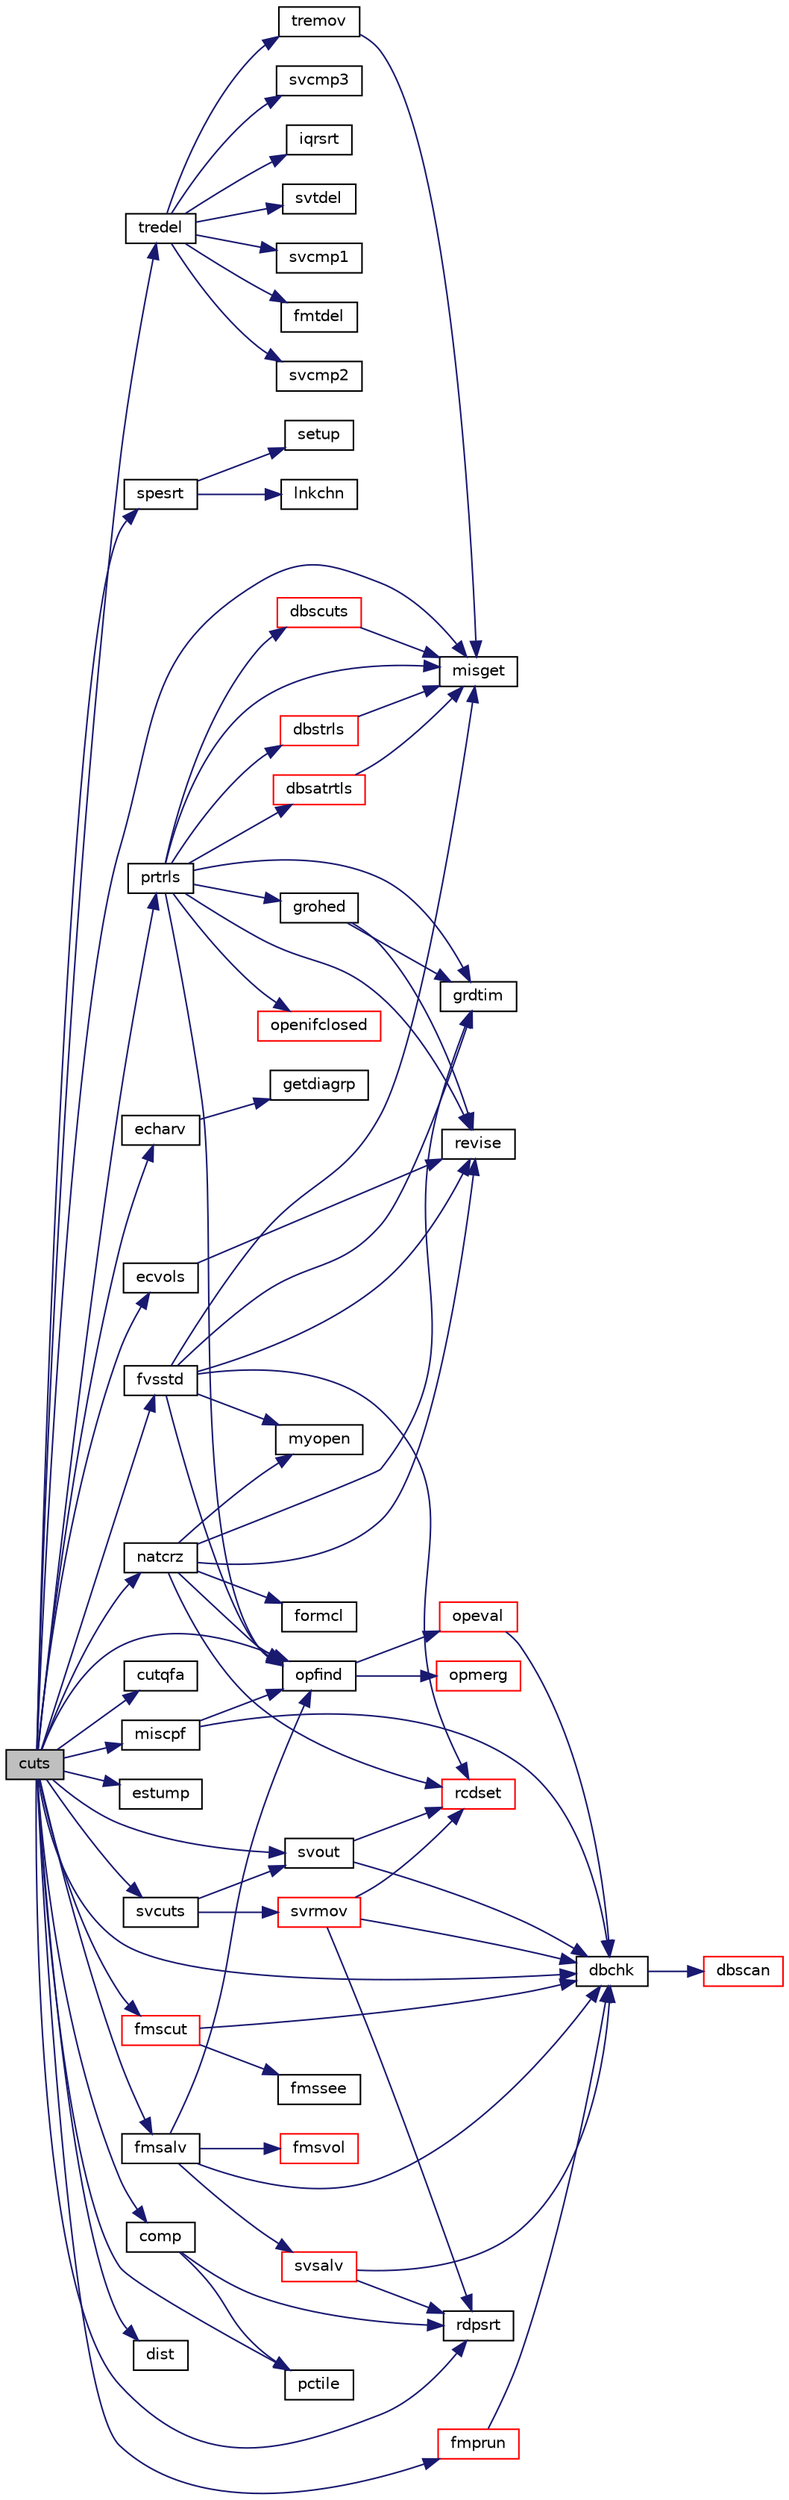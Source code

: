 digraph "cuts"
{
  edge [fontname="Helvetica",fontsize="10",labelfontname="Helvetica",labelfontsize="10"];
  node [fontname="Helvetica",fontsize="10",shape=record];
  rankdir="LR";
  Node1 [label="cuts",height=0.2,width=0.4,color="black", fillcolor="grey75", style="filled", fontcolor="black"];
  Node1 -> Node2 [color="midnightblue",fontsize="10",style="solid",fontname="Helvetica"];
  Node2 [label="dbchk",height=0.2,width=0.4,color="black", fillcolor="white", style="filled",URL="$dbchk_8f.html#a50e82b8d87ebaeb63d8e1abab05bc20b"];
  Node2 -> Node3 [color="midnightblue",fontsize="10",style="solid",fontname="Helvetica"];
  Node3 [label="dbscan",height=0.2,width=0.4,color="red", fillcolor="white", style="filled",URL="$dbscan_8f.html#a18f1eb65a1dbf6141e44b1ac4a10757e"];
  Node1 -> Node4 [color="midnightblue",fontsize="10",style="solid",fontname="Helvetica"];
  Node4 [label="rdpsrt",height=0.2,width=0.4,color="black", fillcolor="white", style="filled",URL="$rdpsrt_8f.html#a0f0c79b72af19ed56f74ee89ecae6877"];
  Node1 -> Node5 [color="midnightblue",fontsize="10",style="solid",fontname="Helvetica"];
  Node5 [label="tredel",height=0.2,width=0.4,color="black", fillcolor="white", style="filled",URL="$tredel_8f.html#aae66d3bc8467c6536ce470a1ca958a3a"];
  Node5 -> Node6 [color="midnightblue",fontsize="10",style="solid",fontname="Helvetica"];
  Node6 [label="iqrsrt",height=0.2,width=0.4,color="black", fillcolor="white", style="filled",URL="$iqrsrt_8f.html#a13cdd0739870428d948dbf04a9dcc9ed"];
  Node5 -> Node7 [color="midnightblue",fontsize="10",style="solid",fontname="Helvetica"];
  Node7 [label="svtdel",height=0.2,width=0.4,color="black", fillcolor="white", style="filled",URL="$svtdel_8f.html#a964f9ca637755f5b92e11d8289a8b231"];
  Node5 -> Node8 [color="midnightblue",fontsize="10",style="solid",fontname="Helvetica"];
  Node8 [label="svcmp1",height=0.2,width=0.4,color="black", fillcolor="white", style="filled",URL="$svcmp1_8f.html#abdb4795a12511c4c79329837c9a59887"];
  Node5 -> Node9 [color="midnightblue",fontsize="10",style="solid",fontname="Helvetica"];
  Node9 [label="tremov",height=0.2,width=0.4,color="black", fillcolor="white", style="filled",URL="$tremov_8f.html#a7fe679882299fda91b8f1531697f6bea"];
  Node9 -> Node10 [color="midnightblue",fontsize="10",style="solid",fontname="Helvetica"];
  Node10 [label="misget",height=0.2,width=0.4,color="black", fillcolor="white", style="filled",URL="$misget_8f.html#a1287765232a4e41af838bb4967b34007"];
  Node5 -> Node11 [color="midnightblue",fontsize="10",style="solid",fontname="Helvetica"];
  Node11 [label="fmtdel",height=0.2,width=0.4,color="black", fillcolor="white", style="filled",URL="$fmtdel_8f.html#a8186f08e4dea3246aab3a640f844b2d1"];
  Node5 -> Node12 [color="midnightblue",fontsize="10",style="solid",fontname="Helvetica"];
  Node12 [label="svcmp2",height=0.2,width=0.4,color="black", fillcolor="white", style="filled",URL="$svcmp2_8f.html#a8654e766e5e3439616f68581358a27ca"];
  Node5 -> Node13 [color="midnightblue",fontsize="10",style="solid",fontname="Helvetica"];
  Node13 [label="svcmp3",height=0.2,width=0.4,color="black", fillcolor="white", style="filled",URL="$svcmp3_8f.html#a91913cfb3073cee69cd05bd239dc34bf"];
  Node1 -> Node14 [color="midnightblue",fontsize="10",style="solid",fontname="Helvetica"];
  Node14 [label="spesrt",height=0.2,width=0.4,color="black", fillcolor="white", style="filled",URL="$spesrt_8f.html#adc260ba0cd0245f0beb5220a312c37c2"];
  Node14 -> Node15 [color="midnightblue",fontsize="10",style="solid",fontname="Helvetica"];
  Node15 [label="lnkchn",height=0.2,width=0.4,color="black", fillcolor="white", style="filled",URL="$lnkchn_8f.html#afda5170f1447961a574e5d1a697ee0e1"];
  Node14 -> Node16 [color="midnightblue",fontsize="10",style="solid",fontname="Helvetica"];
  Node16 [label="setup",height=0.2,width=0.4,color="black", fillcolor="white", style="filled",URL="$setup_8f.html#a776bd71acb1bba84c11a03c6e27bd8a9"];
  Node1 -> Node17 [color="midnightblue",fontsize="10",style="solid",fontname="Helvetica"];
  Node17 [label="fmsalv",height=0.2,width=0.4,color="black", fillcolor="white", style="filled",URL="$fmsalv_8f.html#a76ccd497e84eec6d08481ddf741d3f87"];
  Node17 -> Node2 [color="midnightblue",fontsize="10",style="solid",fontname="Helvetica"];
  Node17 -> Node18 [color="midnightblue",fontsize="10",style="solid",fontname="Helvetica"];
  Node18 [label="opfind",height=0.2,width=0.4,color="black", fillcolor="white", style="filled",URL="$opfind_8f.html#a324ef558c0f597354b656e718563559e"];
  Node18 -> Node19 [color="midnightblue",fontsize="10",style="solid",fontname="Helvetica"];
  Node19 [label="opmerg",height=0.2,width=0.4,color="red", fillcolor="white", style="filled",URL="$opmerg_8f.html#a5d8719ff40889d676ef5684c77e348bf"];
  Node18 -> Node20 [color="midnightblue",fontsize="10",style="solid",fontname="Helvetica"];
  Node20 [label="opeval",height=0.2,width=0.4,color="red", fillcolor="white", style="filled",URL="$opeval_8f.html#a7f578a6ee493fc264a7af83a1fbdb14f"];
  Node20 -> Node2 [color="midnightblue",fontsize="10",style="solid",fontname="Helvetica"];
  Node17 -> Node21 [color="midnightblue",fontsize="10",style="solid",fontname="Helvetica"];
  Node21 [label="fmsvol",height=0.2,width=0.4,color="red", fillcolor="white", style="filled",URL="$fmsvol_8f.html#a06bde439f073767d2f2a03fd789a17d6"];
  Node17 -> Node22 [color="midnightblue",fontsize="10",style="solid",fontname="Helvetica"];
  Node22 [label="svsalv",height=0.2,width=0.4,color="red", fillcolor="white", style="filled",URL="$svsalv_8f.html#ad34f2f65d1446a1738fbb72c27ff5cd9"];
  Node22 -> Node2 [color="midnightblue",fontsize="10",style="solid",fontname="Helvetica"];
  Node22 -> Node4 [color="midnightblue",fontsize="10",style="solid",fontname="Helvetica"];
  Node1 -> Node23 [color="midnightblue",fontsize="10",style="solid",fontname="Helvetica"];
  Node23 [label="ecvols",height=0.2,width=0.4,color="black", fillcolor="white", style="filled",URL="$ecvols_8f.html#a735334ce8f483374aa7d45d21dcc44ac"];
  Node23 -> Node24 [color="midnightblue",fontsize="10",style="solid",fontname="Helvetica"];
  Node24 [label="revise",height=0.2,width=0.4,color="black", fillcolor="white", style="filled",URL="$revise_8f.html#a760f6639eabbb44bc7694760f0598231"];
  Node1 -> Node18 [color="midnightblue",fontsize="10",style="solid",fontname="Helvetica"];
  Node1 -> Node25 [color="midnightblue",fontsize="10",style="solid",fontname="Helvetica"];
  Node25 [label="miscpf",height=0.2,width=0.4,color="black", fillcolor="white", style="filled",URL="$miscpf_8f.html#a13bf30446cee499d06f2aaf0e13652a0"];
  Node25 -> Node2 [color="midnightblue",fontsize="10",style="solid",fontname="Helvetica"];
  Node25 -> Node18 [color="midnightblue",fontsize="10",style="solid",fontname="Helvetica"];
  Node1 -> Node26 [color="midnightblue",fontsize="10",style="solid",fontname="Helvetica"];
  Node26 [label="cutqfa",height=0.2,width=0.4,color="black", fillcolor="white", style="filled",URL="$cutqfa_8f.html#aabdcc1fddf23831de5bc291af5ec2003"];
  Node1 -> Node10 [color="midnightblue",fontsize="10",style="solid",fontname="Helvetica"];
  Node1 -> Node27 [color="midnightblue",fontsize="10",style="solid",fontname="Helvetica"];
  Node27 [label="echarv",height=0.2,width=0.4,color="black", fillcolor="white", style="filled",URL="$echarv_8f.html#a4170b21f1be09a654969b6b5744abb45"];
  Node27 -> Node28 [color="midnightblue",fontsize="10",style="solid",fontname="Helvetica"];
  Node28 [label="getdiagrp",height=0.2,width=0.4,color="black", fillcolor="white", style="filled",URL="$echarv_8f.html#a98f940cbb68a87a20acb620ff1122bd2"];
  Node1 -> Node29 [color="midnightblue",fontsize="10",style="solid",fontname="Helvetica"];
  Node29 [label="estump",height=0.2,width=0.4,color="black", fillcolor="white", style="filled",URL="$estump_8f.html#acf6bd3a60c50356019410c5039b286f3"];
  Node1 -> Node30 [color="midnightblue",fontsize="10",style="solid",fontname="Helvetica"];
  Node30 [label="prtrls",height=0.2,width=0.4,color="black", fillcolor="white", style="filled",URL="$prtrls_8f90.html#a0e02604dd6efe62cc71351134db26938"];
  Node30 -> Node18 [color="midnightblue",fontsize="10",style="solid",fontname="Helvetica"];
  Node30 -> Node31 [color="midnightblue",fontsize="10",style="solid",fontname="Helvetica"];
  Node31 [label="dbstrls",height=0.2,width=0.4,color="red", fillcolor="white", style="filled",URL="$dbstrls_8f.html#a2e30304cc17450542e62bd8794ccb242"];
  Node31 -> Node10 [color="midnightblue",fontsize="10",style="solid",fontname="Helvetica"];
  Node30 -> Node32 [color="midnightblue",fontsize="10",style="solid",fontname="Helvetica"];
  Node32 [label="dbsatrtls",height=0.2,width=0.4,color="red", fillcolor="white", style="filled",URL="$dbsatrtls_8f.html#acd5056551ee0807460d0f5f893c168ca"];
  Node32 -> Node10 [color="midnightblue",fontsize="10",style="solid",fontname="Helvetica"];
  Node30 -> Node33 [color="midnightblue",fontsize="10",style="solid",fontname="Helvetica"];
  Node33 [label="dbscuts",height=0.2,width=0.4,color="red", fillcolor="white", style="filled",URL="$dbscuts_8f.html#ad9fe87bc66ff7f70b85e22dc177e883e"];
  Node33 -> Node10 [color="midnightblue",fontsize="10",style="solid",fontname="Helvetica"];
  Node30 -> Node34 [color="midnightblue",fontsize="10",style="solid",fontname="Helvetica"];
  Node34 [label="openifclosed",height=0.2,width=0.4,color="red", fillcolor="white", style="filled",URL="$filopn_8f.html#a758c87adf0ead0b27cd6710aca94592b"];
  Node30 -> Node24 [color="midnightblue",fontsize="10",style="solid",fontname="Helvetica"];
  Node30 -> Node35 [color="midnightblue",fontsize="10",style="solid",fontname="Helvetica"];
  Node35 [label="grdtim",height=0.2,width=0.4,color="black", fillcolor="white", style="filled",URL="$grdtim_8f.html#ad10217068165ab4b799e84db9a37e052"];
  Node30 -> Node36 [color="midnightblue",fontsize="10",style="solid",fontname="Helvetica"];
  Node36 [label="grohed",height=0.2,width=0.4,color="black", fillcolor="white", style="filled",URL="$grohed_8f.html#a208663aece1e7b7a8133af6dd40d5468"];
  Node36 -> Node24 [color="midnightblue",fontsize="10",style="solid",fontname="Helvetica"];
  Node36 -> Node35 [color="midnightblue",fontsize="10",style="solid",fontname="Helvetica"];
  Node30 -> Node10 [color="midnightblue",fontsize="10",style="solid",fontname="Helvetica"];
  Node1 -> Node37 [color="midnightblue",fontsize="10",style="solid",fontname="Helvetica"];
  Node37 [label="fvsstd",height=0.2,width=0.4,color="black", fillcolor="white", style="filled",URL="$fvsstd_8f.html#af967665a4131f92fe0ea151a80ae000c"];
  Node37 -> Node18 [color="midnightblue",fontsize="10",style="solid",fontname="Helvetica"];
  Node37 -> Node38 [color="midnightblue",fontsize="10",style="solid",fontname="Helvetica"];
  Node38 [label="myopen",height=0.2,width=0.4,color="black", fillcolor="white", style="filled",URL="$myopen_8f.html#ab25efa78ed701d464a48e5eb0cf91979"];
  Node37 -> Node39 [color="midnightblue",fontsize="10",style="solid",fontname="Helvetica"];
  Node39 [label="rcdset",height=0.2,width=0.4,color="red", fillcolor="white", style="filled",URL="$rcdset_8f.html#a1dba8a40ee085d920a3ebb27fcd34a59"];
  Node37 -> Node24 [color="midnightblue",fontsize="10",style="solid",fontname="Helvetica"];
  Node37 -> Node35 [color="midnightblue",fontsize="10",style="solid",fontname="Helvetica"];
  Node37 -> Node10 [color="midnightblue",fontsize="10",style="solid",fontname="Helvetica"];
  Node1 -> Node40 [color="midnightblue",fontsize="10",style="solid",fontname="Helvetica"];
  Node40 [label="natcrz",height=0.2,width=0.4,color="black", fillcolor="white", style="filled",URL="$natcrz_8f.html#ab060aabf4cca6016035e11c52e5a0095"];
  Node40 -> Node18 [color="midnightblue",fontsize="10",style="solid",fontname="Helvetica"];
  Node40 -> Node38 [color="midnightblue",fontsize="10",style="solid",fontname="Helvetica"];
  Node40 -> Node39 [color="midnightblue",fontsize="10",style="solid",fontname="Helvetica"];
  Node40 -> Node24 [color="midnightblue",fontsize="10",style="solid",fontname="Helvetica"];
  Node40 -> Node35 [color="midnightblue",fontsize="10",style="solid",fontname="Helvetica"];
  Node40 -> Node41 [color="midnightblue",fontsize="10",style="solid",fontname="Helvetica"];
  Node41 [label="formcl",height=0.2,width=0.4,color="black", fillcolor="white", style="filled",URL="$formcl_8f.html#a04dbb6aff6afd27ef10f419ea7469a1a"];
  Node1 -> Node42 [color="midnightblue",fontsize="10",style="solid",fontname="Helvetica"];
  Node42 [label="svcuts",height=0.2,width=0.4,color="black", fillcolor="white", style="filled",URL="$svcuts_8f.html#a6be382c768f51cb9acfa7aef7dd317e8"];
  Node42 -> Node43 [color="midnightblue",fontsize="10",style="solid",fontname="Helvetica"];
  Node43 [label="svrmov",height=0.2,width=0.4,color="red", fillcolor="white", style="filled",URL="$svrmov_8f.html#a6f41619669868af921531be2d219a592"];
  Node43 -> Node2 [color="midnightblue",fontsize="10",style="solid",fontname="Helvetica"];
  Node43 -> Node4 [color="midnightblue",fontsize="10",style="solid",fontname="Helvetica"];
  Node43 -> Node39 [color="midnightblue",fontsize="10",style="solid",fontname="Helvetica"];
  Node42 -> Node44 [color="midnightblue",fontsize="10",style="solid",fontname="Helvetica"];
  Node44 [label="svout",height=0.2,width=0.4,color="black", fillcolor="white", style="filled",URL="$svout_8f.html#a8c5f64a04396e1839a97dd3c049fceb3"];
  Node44 -> Node2 [color="midnightblue",fontsize="10",style="solid",fontname="Helvetica"];
  Node44 -> Node39 [color="midnightblue",fontsize="10",style="solid",fontname="Helvetica"];
  Node1 -> Node45 [color="midnightblue",fontsize="10",style="solid",fontname="Helvetica"];
  Node45 [label="comp",height=0.2,width=0.4,color="black", fillcolor="white", style="filled",URL="$comp_8f.html#a30f9342dc1e45b4ae68c2cc2fac8b84c"];
  Node45 -> Node4 [color="midnightblue",fontsize="10",style="solid",fontname="Helvetica"];
  Node45 -> Node46 [color="midnightblue",fontsize="10",style="solid",fontname="Helvetica"];
  Node46 [label="pctile",height=0.2,width=0.4,color="black", fillcolor="white", style="filled",URL="$pctile_8f.html#a12d7263064b7cef81de7e72852800b83"];
  Node1 -> Node46 [color="midnightblue",fontsize="10",style="solid",fontname="Helvetica"];
  Node1 -> Node47 [color="midnightblue",fontsize="10",style="solid",fontname="Helvetica"];
  Node47 [label="dist",height=0.2,width=0.4,color="black", fillcolor="white", style="filled",URL="$dist_8f.html#afe8418c76796bf6d8e4a91ec63dd0b85"];
  Node1 -> Node48 [color="midnightblue",fontsize="10",style="solid",fontname="Helvetica"];
  Node48 [label="fmscut",height=0.2,width=0.4,color="red", fillcolor="white", style="filled",URL="$fmscut_8f.html#ac76d84fb5c680c2c9cb50ae782a636d0"];
  Node48 -> Node2 [color="midnightblue",fontsize="10",style="solid",fontname="Helvetica"];
  Node48 -> Node49 [color="midnightblue",fontsize="10",style="solid",fontname="Helvetica"];
  Node49 [label="fmssee",height=0.2,width=0.4,color="black", fillcolor="white", style="filled",URL="$fmssee_8f.html#ab0b3b363097a6c4fa4b6ad46333d37b0"];
  Node1 -> Node44 [color="midnightblue",fontsize="10",style="solid",fontname="Helvetica"];
  Node1 -> Node50 [color="midnightblue",fontsize="10",style="solid",fontname="Helvetica"];
  Node50 [label="fmprun",height=0.2,width=0.4,color="red", fillcolor="white", style="filled",URL="$fmprun_8f.html#ae6261fb28de01a822ca8d74ff0293fc9"];
  Node50 -> Node2 [color="midnightblue",fontsize="10",style="solid",fontname="Helvetica"];
}
